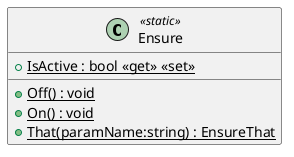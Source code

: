 @startuml
class Ensure <<static>> {
    + {static} IsActive : bool <<get>> <<set>>
    + {static} Off() : void
    + {static} On() : void
    + {static} That(paramName:string) : EnsureThat
}
@enduml
